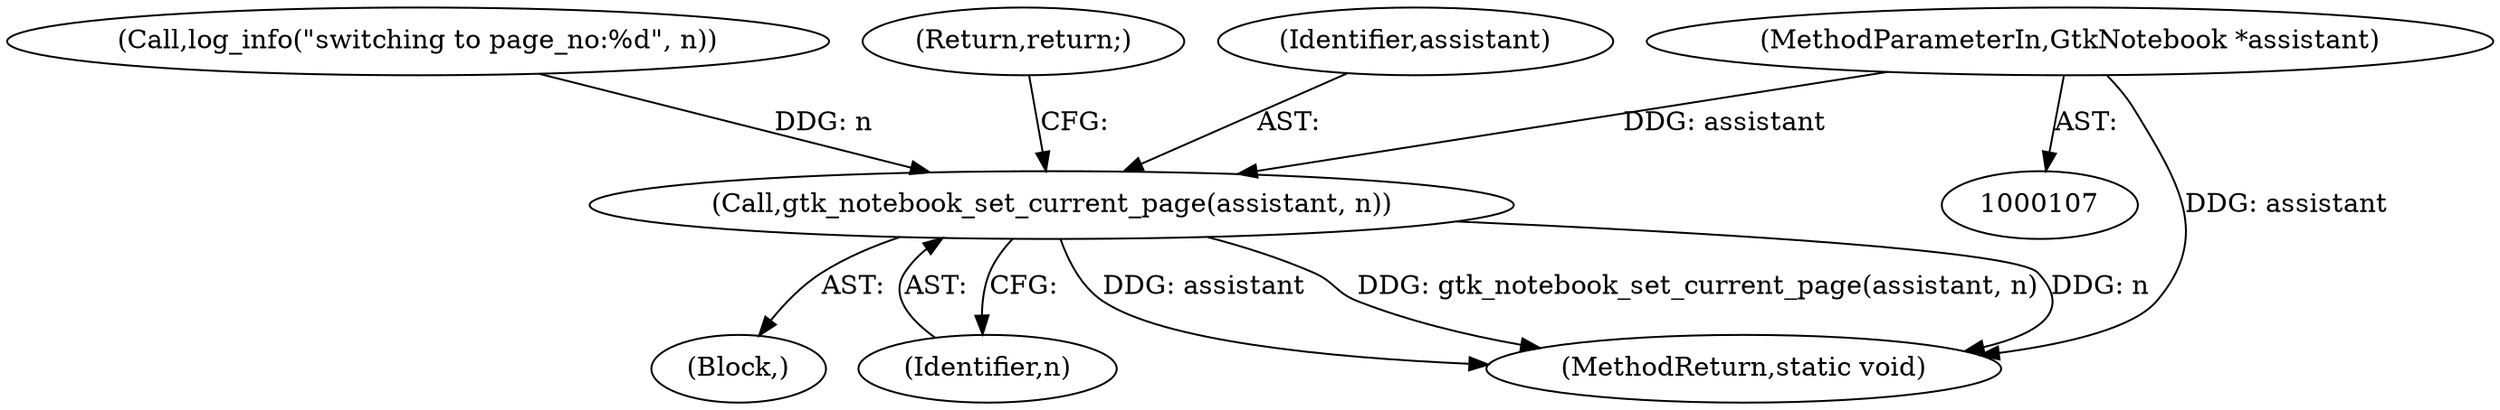 digraph "0_libreport_257578a23d1537a2d235aaa2b1488ee4f818e360@pointer" {
"1000108" [label="(MethodParameterIn,GtkNotebook *assistant)"];
"1000160" [label="(Call,gtk_notebook_set_current_page(assistant, n))"];
"1000157" [label="(Call,log_info(\"switching to page_no:%d\", n))"];
"1000163" [label="(Return,return;)"];
"1000160" [label="(Call,gtk_notebook_set_current_page(assistant, n))"];
"1000162" [label="(Identifier,n)"];
"1000161" [label="(Identifier,assistant)"];
"1000146" [label="(Block,)"];
"1000108" [label="(MethodParameterIn,GtkNotebook *assistant)"];
"1000258" [label="(MethodReturn,static void)"];
"1000108" -> "1000107"  [label="AST: "];
"1000108" -> "1000258"  [label="DDG: assistant"];
"1000108" -> "1000160"  [label="DDG: assistant"];
"1000160" -> "1000146"  [label="AST: "];
"1000160" -> "1000162"  [label="CFG: "];
"1000161" -> "1000160"  [label="AST: "];
"1000162" -> "1000160"  [label="AST: "];
"1000163" -> "1000160"  [label="CFG: "];
"1000160" -> "1000258"  [label="DDG: gtk_notebook_set_current_page(assistant, n)"];
"1000160" -> "1000258"  [label="DDG: n"];
"1000160" -> "1000258"  [label="DDG: assistant"];
"1000157" -> "1000160"  [label="DDG: n"];
}
